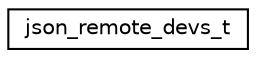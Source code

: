 digraph "Graphical Class Hierarchy"
{
  edge [fontname="Helvetica",fontsize="10",labelfontname="Helvetica",labelfontsize="10"];
  node [fontname="Helvetica",fontsize="10",shape=record];
  rankdir="LR";
  Node1 [label="json_remote_devs_t",height=0.2,width=0.4,color="black", fillcolor="white", style="filled",URL="$structjson__remote__devs__t.html"];
}
